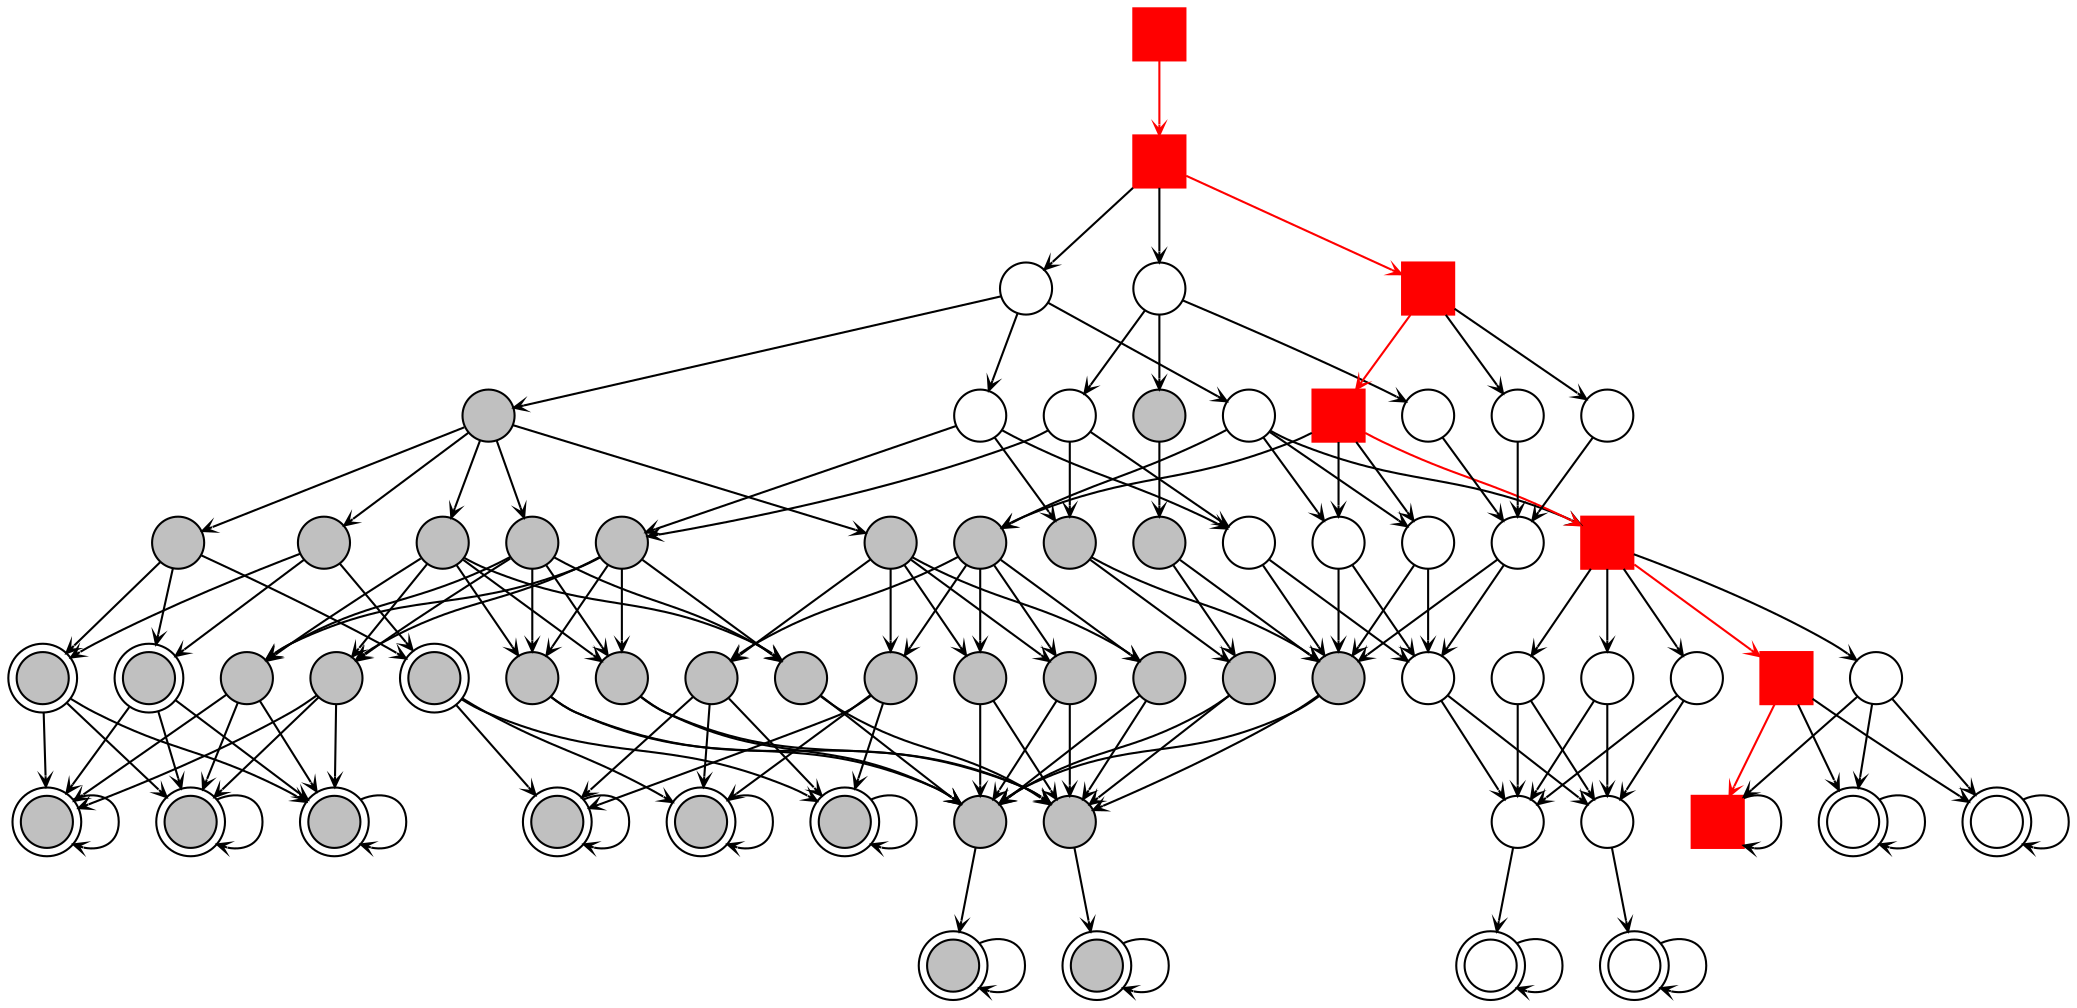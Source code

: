 digraph G {
  node [shape=circle,width=0.35,height=0.35,fixedsize=true,
    fontname="Palatino",fontsize=15];
  edge [arrowhead="vee",arrowsize=.5];
  s00 [label="",shape=box,color=red, style=filled, fillcolor=red];
  s0 [label="",shape=box,color=red, style=filled, fillcolor=red];
  s1 [label=""];
  s2 [label=""];
  s3 [label="",shape=box,color=red, style=filled, fillcolor=red];
  s4 [label="", style=filled, fillcolor=gray];
  s5 [label=""];
  s6 [label=""];
  s7 [label="", style=filled, fillcolor=gray];
  s8 [label=""];
  s9 [label="",shape=box,color=red, style=filled, fillcolor=red];
  s10 [label=""];
  s11 [label=""];
  s12 [label=""];
  s13 [label="", style=filled, fillcolor=gray];
  s14 [label="", style=filled, fillcolor=gray];
  s15 [label="", style=filled, fillcolor=gray];
  s16 [label="", style=filled, fillcolor=gray];
  s17 [label="", style=filled, fillcolor=gray];
  s18 [label="", style=filled, fillcolor=gray];
  s19 [label="", style=filled, fillcolor=gray];
  s20 [label="", style=filled, fillcolor=gray];
  s21 [label="", style=filled, fillcolor=gray];
  s22 [label=""];
  s23 [label=""];
  s24 [label=""];
  s25 [label=""];
  s26 [label="",shape=box,color=red, style=filled, fillcolor=red];
  s27 [label="", peripheries=2, style=filled, fillcolor=gray];
  s28 [label="", peripheries=2, style=filled, fillcolor=gray];
  s29 [label="", style=filled, fillcolor=gray];
  s30 [label="", style=filled, fillcolor=gray];
  s31 [label="", peripheries=2, style=filled, fillcolor=gray];
  s32 [label="", style=filled, fillcolor=gray];
  s33 [label="", style=filled, fillcolor=gray];
  s34 [label="", style=filled, fillcolor=gray];
  s35 [label="", style=filled, fillcolor=gray];
  s36 [label="", style=filled, fillcolor=gray];
  s37 [label="", style=filled, fillcolor=gray];
  s38 [label="", style=filled, fillcolor=gray];
  s39 [label="", style=filled, fillcolor=gray];
  s40 [label="", style=filled, fillcolor=gray];
  s41 [label="", style=filled, fillcolor=gray];
  s42 [label="",shape=box,color=red, style=filled, fillcolor=red];
  s43 [label=""];
  s44 [label=""];
  s45 [label=""];
  s46 [label=""];
  s47 [label=""];
  s48 [label="", peripheries=2, style=filled, fillcolor=gray];
  s49 [label="", peripheries=2, style=filled, fillcolor=gray];
  s50 [label="", peripheries=2, style=filled, fillcolor=gray];
  s51 [label="", peripheries=2, style=filled, fillcolor=gray];
  s52 [label="", peripheries=2, style=filled, fillcolor=gray];
  s53 [label="", peripheries=2, style=filled, fillcolor=gray];
  s54 [label="", style=filled, fillcolor=gray];
  s55 [label="", style=filled, fillcolor=gray];
  s56 [label="", peripheries=2];
  s57 [label="", peripheries=2];
  s58 [label="",shape=box,color=red, style=filled, fillcolor=red];
  s59 [label=""];
  s60 [label=""];
  s61 [label="", peripheries=2, style=filled, fillcolor=gray];
  s62 [label="", peripheries=2, style=filled, fillcolor=gray];
  s63 [label="", peripheries=2];
  s64 [label="", peripheries=2];
  s00 -> s0 [color="red"];
  s0 -> s1 [color="black"];
  s0 -> s2 [color="black"];
  s0 -> s3 [color="red"];
  s1 -> s4 [color="black"];
  s1 -> s5 [color="black"];
  s1 -> s8 [color="black"];
  s2 -> s6 [color="black"];
  s2 -> s7 [color="black"];
  s2 -> s10 [color="black"];
  s3 -> s9 [color="red"];
  s3 -> s11 [color="black"];
  s3 -> s12 [color="black"];
  s4 -> s13 [color="black"];
  s4 -> s14 [color="black"];
  s4 -> s15 [color="black"];
  s4 -> s16 [color="black"];
  s4 -> s18 [color="black"];
  s5 -> s17 [color="black"];
  s5 -> s20 [color="black"];
  s5 -> s22 [color="black"];
  s6 -> s17 [color="black"];
  s6 -> s20 [color="black"];
  s6 -> s22 [color="black"];
  s7 -> s21 [color="black"];
  s8 -> s19 [color="black"];
  s8 -> s23 [color="black"];
  s8 -> s24 [color="black"];
  s8 -> s26 [color="black"];
  s9 -> s19 [color="black"];
  s9 -> s23 [color="black"];
  s9 -> s24 [color="black"];
  s9 -> s26 [color="red"];
  s10 -> s25 [color="black"];
  s11 -> s25 [color="black"];
  s12 -> s25 [color="black"];
  s13 -> s27 [color="black"];
  s13 -> s28 [color="black"];
  s13 -> s31 [color="black"];
  s14 -> s27 [color="black"];
  s14 -> s28 [color="black"];
  s14 -> s31 [color="black"];
  s15 -> s29 [color="black"];
  s15 -> s30 [color="black"];
  s15 -> s34 [color="black"];
  s15 -> s35 [color="black"];
  s15 -> s36 [color="black"];
  s16 -> s29 [color="black"];
  s16 -> s30 [color="black"];
  s16 -> s34 [color="black"];
  s16 -> s35 [color="black"];
  s16 -> s36 [color="black"];
  s17 -> s29 [color="black"];
  s17 -> s30 [color="black"];
  s17 -> s34 [color="black"];
  s17 -> s35 [color="black"];
  s17 -> s36 [color="black"];
  s18 -> s32 [color="black"];
  s18 -> s33 [color="black"];
  s18 -> s37 [color="black"];
  s18 -> s38 [color="black"];
  s18 -> s39 [color="black"];
  s19 -> s32 [color="black"];
  s19 -> s33 [color="black"];
  s19 -> s37 [color="black"];
  s19 -> s38 [color="black"];
  s19 -> s39 [color="black"];
  s20 -> s40 [color="black"];
  s20 -> s41 [color="black"];
  s21 -> s40 [color="black"];
  s21 -> s41 [color="black"];
  s22 -> s41 [color="black"];
  s22 -> s44 [color="black"];
  s23 -> s41 [color="black"];
  s23 -> s44 [color="black"];
  s24 -> s41 [color="black"];
  s24 -> s44 [color="black"];
  s25 -> s41 [color="black"];
  s25 -> s44 [color="black"];
  s26 -> s42 [color="red"];
  s26 -> s43 [color="black"];
  s26 -> s45 [color="black"];
  s26 -> s46 [color="black"];
  s26 -> s47 [color="black"];
  s27 -> s48 [color="black"];
  s27 -> s49 [color="black"];
  s27 -> s50 [color="black"];
  s28 -> s48 [color="black"];
  s28 -> s49 [color="black"];
  s28 -> s50 [color="black"];
  s29 -> s48 [color="black"];
  s29 -> s49 [color="black"];
  s29 -> s50 [color="black"];
  s30 -> s48 [color="black"];
  s30 -> s49 [color="black"];
  s30 -> s50 [color="black"];
  s31 -> s51 [color="black"];
  s31 -> s52 [color="black"];
  s31 -> s53 [color="black"];
  s32 -> s51 [color="black"];
  s32 -> s52 [color="black"];
  s32 -> s53 [color="black"];
  s33 -> s51 [color="black"];
  s33 -> s52 [color="black"];
  s33 -> s53 [color="black"];
  s34 -> s54 [color="black"];
  s34 -> s55 [color="black"];
  s35 -> s54 [color="black"];
  s35 -> s55 [color="black"];
  s36 -> s54 [color="black"];
  s36 -> s55 [color="black"];
  s37 -> s54 [color="black"];
  s37 -> s55 [color="black"];
  s38 -> s54 [color="black"];
  s38 -> s55 [color="black"];
  s39 -> s54 [color="black"];
  s39 -> s55 [color="black"];
  s40 -> s54 [color="black"];
  s40 -> s55 [color="black"];
  s41 -> s54 [color="black"];
  s41 -> s55 [color="black"];
  s42 -> s56 [color="black"];
  s42 -> s57 [color="black"];
  s42 -> s58 [color="red"];
  s43 -> s56 [color="black"];
  s43 -> s57 [color="black"];
  s43 -> s58 [color="black"];
  s44 -> s59 [color="black"];
  s44 -> s60 [color="black"];
  s45 -> s59 [color="black"];
  s45 -> s60 [color="black"];
  s46 -> s59 [color="black"];
  s46 -> s60 [color="black"];
  s47 -> s59 [color="black"];
  s47 -> s60 [color="black"];
  s48 -> s48 [color="black"];
  s49 -> s49 [color="black"];
  s50 -> s50 [color="black"];
  s51 -> s51 [color="black"];
  s52 -> s52 [color="black"];
  s53 -> s53 [color="black"];
  s54 -> s61 [color="black"];
  s55 -> s62 [color="black"];
  s56 -> s56 [color="black"];
  s57 -> s57 [color="black"];
  s58 -> s58 [color="black"];
  s59 -> s63 [color="black"];
  s60 -> s64 [color="black"];
  s61 -> s61 [color="black"];
  s62 -> s62 [color="black"];
  s63 -> s63 [color="black"];
  s64 -> s64 [color="black"];
}


